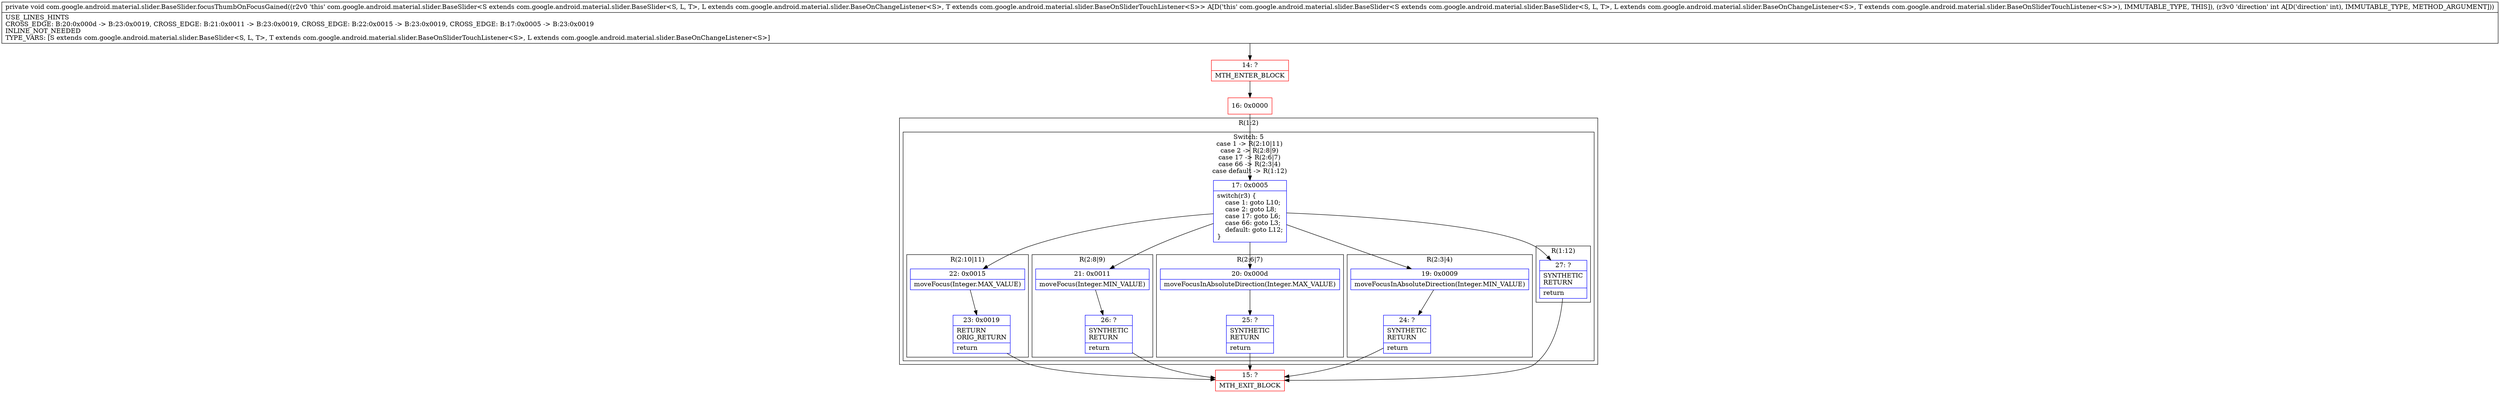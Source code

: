 digraph "CFG forcom.google.android.material.slider.BaseSlider.focusThumbOnFocusGained(I)V" {
subgraph cluster_Region_2105366728 {
label = "R(1:2)";
node [shape=record,color=blue];
subgraph cluster_SwitchRegion_1688799898 {
label = "Switch: 5
 case 1 -> R(2:10|11)
 case 2 -> R(2:8|9)
 case 17 -> R(2:6|7)
 case 66 -> R(2:3|4)
 case default -> R(1:12)";
node [shape=record,color=blue];
Node_17 [shape=record,label="{17\:\ 0x0005|switch(r3) \{\l    case 1: goto L10;\l    case 2: goto L8;\l    case 17: goto L6;\l    case 66: goto L3;\l    default: goto L12;\l\}\l}"];
subgraph cluster_Region_148008202 {
label = "R(2:10|11)";
node [shape=record,color=blue];
Node_22 [shape=record,label="{22\:\ 0x0015|moveFocus(Integer.MAX_VALUE)\l}"];
Node_23 [shape=record,label="{23\:\ 0x0019|RETURN\lORIG_RETURN\l|return\l}"];
}
subgraph cluster_Region_1276113366 {
label = "R(2:8|9)";
node [shape=record,color=blue];
Node_21 [shape=record,label="{21\:\ 0x0011|moveFocus(Integer.MIN_VALUE)\l}"];
Node_26 [shape=record,label="{26\:\ ?|SYNTHETIC\lRETURN\l|return\l}"];
}
subgraph cluster_Region_1537432455 {
label = "R(2:6|7)";
node [shape=record,color=blue];
Node_20 [shape=record,label="{20\:\ 0x000d|moveFocusInAbsoluteDirection(Integer.MAX_VALUE)\l}"];
Node_25 [shape=record,label="{25\:\ ?|SYNTHETIC\lRETURN\l|return\l}"];
}
subgraph cluster_Region_2012379059 {
label = "R(2:3|4)";
node [shape=record,color=blue];
Node_19 [shape=record,label="{19\:\ 0x0009|moveFocusInAbsoluteDirection(Integer.MIN_VALUE)\l}"];
Node_24 [shape=record,label="{24\:\ ?|SYNTHETIC\lRETURN\l|return\l}"];
}
subgraph cluster_Region_1825828474 {
label = "R(1:12)";
node [shape=record,color=blue];
Node_27 [shape=record,label="{27\:\ ?|SYNTHETIC\lRETURN\l|return\l}"];
}
}
}
Node_14 [shape=record,color=red,label="{14\:\ ?|MTH_ENTER_BLOCK\l}"];
Node_16 [shape=record,color=red,label="{16\:\ 0x0000}"];
Node_15 [shape=record,color=red,label="{15\:\ ?|MTH_EXIT_BLOCK\l}"];
MethodNode[shape=record,label="{private void com.google.android.material.slider.BaseSlider.focusThumbOnFocusGained((r2v0 'this' com.google.android.material.slider.BaseSlider\<S extends com.google.android.material.slider.BaseSlider\<S, L, T\>, L extends com.google.android.material.slider.BaseOnChangeListener\<S\>, T extends com.google.android.material.slider.BaseOnSliderTouchListener\<S\>\> A[D('this' com.google.android.material.slider.BaseSlider\<S extends com.google.android.material.slider.BaseSlider\<S, L, T\>, L extends com.google.android.material.slider.BaseOnChangeListener\<S\>, T extends com.google.android.material.slider.BaseOnSliderTouchListener\<S\>\>), IMMUTABLE_TYPE, THIS]), (r3v0 'direction' int A[D('direction' int), IMMUTABLE_TYPE, METHOD_ARGUMENT]))  | USE_LINES_HINTS\lCROSS_EDGE: B:20:0x000d \-\> B:23:0x0019, CROSS_EDGE: B:21:0x0011 \-\> B:23:0x0019, CROSS_EDGE: B:22:0x0015 \-\> B:23:0x0019, CROSS_EDGE: B:17:0x0005 \-\> B:23:0x0019\lINLINE_NOT_NEEDED\lTYPE_VARS: [S extends com.google.android.material.slider.BaseSlider\<S, L, T\>, T extends com.google.android.material.slider.BaseOnSliderTouchListener\<S\>, L extends com.google.android.material.slider.BaseOnChangeListener\<S\>]\l}"];
MethodNode -> Node_14;Node_17 -> Node_19;
Node_17 -> Node_20;
Node_17 -> Node_21;
Node_17 -> Node_22;
Node_17 -> Node_27;
Node_22 -> Node_23;
Node_23 -> Node_15;
Node_21 -> Node_26;
Node_26 -> Node_15;
Node_20 -> Node_25;
Node_25 -> Node_15;
Node_19 -> Node_24;
Node_24 -> Node_15;
Node_27 -> Node_15;
Node_14 -> Node_16;
Node_16 -> Node_17;
}

